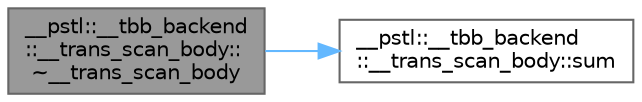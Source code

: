 digraph "__pstl::__tbb_backend::__trans_scan_body::~__trans_scan_body"
{
 // LATEX_PDF_SIZE
  bgcolor="transparent";
  edge [fontname=Helvetica,fontsize=10,labelfontname=Helvetica,labelfontsize=10];
  node [fontname=Helvetica,fontsize=10,shape=box,height=0.2,width=0.4];
  rankdir="LR";
  Node1 [id="Node000001",label="__pstl::__tbb_backend\l::__trans_scan_body::\l~__trans_scan_body",height=0.2,width=0.4,color="gray40", fillcolor="grey60", style="filled", fontcolor="black",tooltip=" "];
  Node1 -> Node2 [id="edge2_Node000001_Node000002",color="steelblue1",style="solid",tooltip=" "];
  Node2 [id="Node000002",label="__pstl::__tbb_backend\l::__trans_scan_body::sum",height=0.2,width=0.4,color="grey40", fillcolor="white", style="filled",URL="$class____pstl_1_1____tbb__backend_1_1____trans__scan__body.html#ad433d59dd8103d38d1c1b66780a77fb0",tooltip=" "];
}
